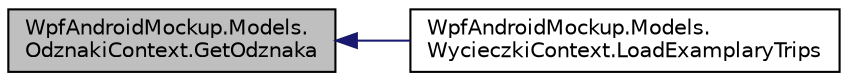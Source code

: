 digraph "WpfAndroidMockup.Models.OdznakiContext.GetOdznaka"
{
 // INTERACTIVE_SVG=YES
  edge [fontname="Helvetica",fontsize="10",labelfontname="Helvetica",labelfontsize="10"];
  node [fontname="Helvetica",fontsize="10",shape=record];
  rankdir="LR";
  Node9 [label="WpfAndroidMockup.Models.\lOdznakiContext.GetOdznaka",height=0.2,width=0.4,color="black", fillcolor="grey75", style="filled", fontcolor="black"];
  Node9 -> Node10 [dir="back",color="midnightblue",fontsize="10",style="solid",fontname="Helvetica"];
  Node10 [label="WpfAndroidMockup.Models.\lWycieczkiContext.LoadExamplaryTrips",height=0.2,width=0.4,color="black", fillcolor="white", style="filled",URL="$class_wpf_android_mockup_1_1_models_1_1_wycieczki_context.html#a7962ed7a738df3ef8fd17e204f382ec5",tooltip="Ładuje przykładowe wycieczki. "];
}
